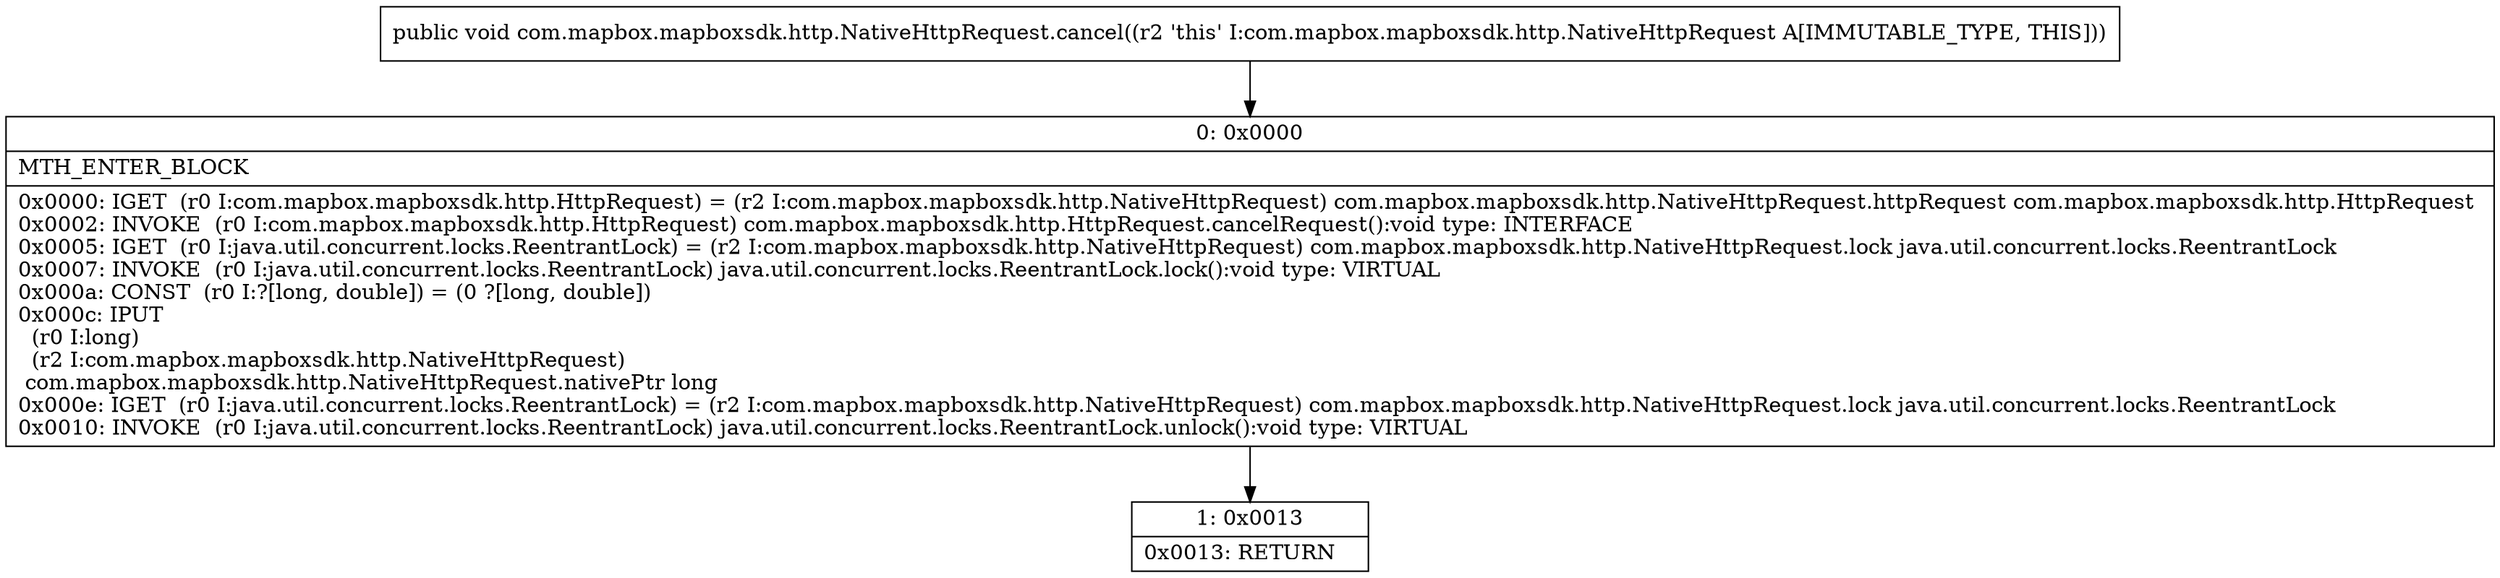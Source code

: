 digraph "CFG forcom.mapbox.mapboxsdk.http.NativeHttpRequest.cancel()V" {
Node_0 [shape=record,label="{0\:\ 0x0000|MTH_ENTER_BLOCK\l|0x0000: IGET  (r0 I:com.mapbox.mapboxsdk.http.HttpRequest) = (r2 I:com.mapbox.mapboxsdk.http.NativeHttpRequest) com.mapbox.mapboxsdk.http.NativeHttpRequest.httpRequest com.mapbox.mapboxsdk.http.HttpRequest \l0x0002: INVOKE  (r0 I:com.mapbox.mapboxsdk.http.HttpRequest) com.mapbox.mapboxsdk.http.HttpRequest.cancelRequest():void type: INTERFACE \l0x0005: IGET  (r0 I:java.util.concurrent.locks.ReentrantLock) = (r2 I:com.mapbox.mapboxsdk.http.NativeHttpRequest) com.mapbox.mapboxsdk.http.NativeHttpRequest.lock java.util.concurrent.locks.ReentrantLock \l0x0007: INVOKE  (r0 I:java.util.concurrent.locks.ReentrantLock) java.util.concurrent.locks.ReentrantLock.lock():void type: VIRTUAL \l0x000a: CONST  (r0 I:?[long, double]) = (0 ?[long, double]) \l0x000c: IPUT  \l  (r0 I:long)\l  (r2 I:com.mapbox.mapboxsdk.http.NativeHttpRequest)\l com.mapbox.mapboxsdk.http.NativeHttpRequest.nativePtr long \l0x000e: IGET  (r0 I:java.util.concurrent.locks.ReentrantLock) = (r2 I:com.mapbox.mapboxsdk.http.NativeHttpRequest) com.mapbox.mapboxsdk.http.NativeHttpRequest.lock java.util.concurrent.locks.ReentrantLock \l0x0010: INVOKE  (r0 I:java.util.concurrent.locks.ReentrantLock) java.util.concurrent.locks.ReentrantLock.unlock():void type: VIRTUAL \l}"];
Node_1 [shape=record,label="{1\:\ 0x0013|0x0013: RETURN   \l}"];
MethodNode[shape=record,label="{public void com.mapbox.mapboxsdk.http.NativeHttpRequest.cancel((r2 'this' I:com.mapbox.mapboxsdk.http.NativeHttpRequest A[IMMUTABLE_TYPE, THIS])) }"];
MethodNode -> Node_0;
Node_0 -> Node_1;
}

